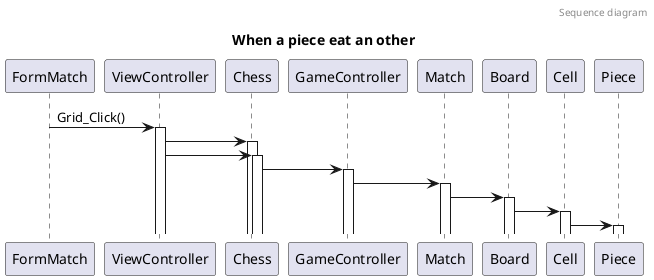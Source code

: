 @startuml sequence

header Sequence diagram

title When a piece eat an other


FormMatch -> ViewController ++ : Grid_Click()

ViewController -> Chess ++: 
ViewController -> Chess ++: 

Chess -> GameController ++:

GameController -> Match ++:

Match -> Board ++:

Board -> Cell ++:

Cell -> Piece ++:

@enduml